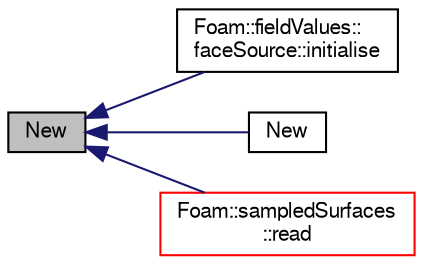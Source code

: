 digraph "New"
{
  bgcolor="transparent";
  edge [fontname="FreeSans",fontsize="10",labelfontname="FreeSans",labelfontsize="10"];
  node [fontname="FreeSans",fontsize="10",shape=record];
  rankdir="LR";
  Node64 [label="New",height=0.2,width=0.4,color="black", fillcolor="grey75", style="filled", fontcolor="black"];
  Node64 -> Node65 [dir="back",color="midnightblue",fontsize="10",style="solid",fontname="FreeSans"];
  Node65 [label="Foam::fieldValues::\lfaceSource::initialise",height=0.2,width=0.4,color="black",URL="$a28726.html#a64b2d7a28364c2ec1f1123d4633d20d5",tooltip="Initialise, e.g. face addressing. "];
  Node64 -> Node66 [dir="back",color="midnightblue",fontsize="10",style="solid",fontname="FreeSans"];
  Node66 [label="New",height=0.2,width=0.4,color="black",URL="$a29462.html#ac17af19d61dacb4257aa61a34e2b062e",tooltip="Return a reference to the selected surfaceWriter. "];
  Node64 -> Node67 [dir="back",color="midnightblue",fontsize="10",style="solid",fontname="FreeSans"];
  Node67 [label="Foam::sampledSurfaces\l::read",height=0.2,width=0.4,color="red",URL="$a29386.html#aa9b8764750bd9ff67ca32b6551dc7847",tooltip="Read the sampledSurfaces dictionary. "];
}
